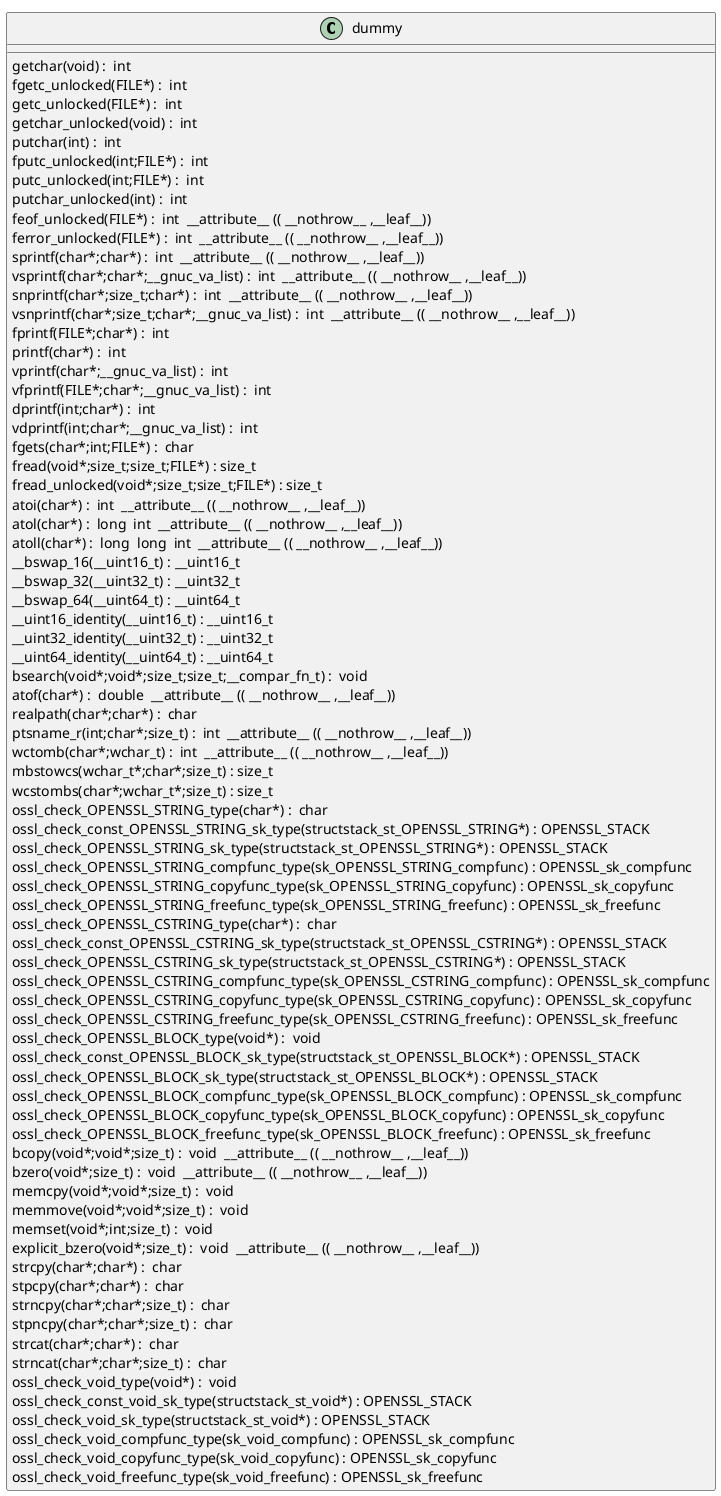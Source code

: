 @startuml
!pragma layout smetana
class dummy {
getchar(void) :  int  [[[./../../.././qc/crypto/evp/pmeth_gn.c.html#742]]]
fgetc_unlocked(FILE*) :  int  [[[./../../.././qc/crypto/evp/pmeth_gn.c.html#751]]]
getc_unlocked(FILE*) :  int  [[[./../../.././qc/crypto/evp/pmeth_gn.c.html#761]]]
getchar_unlocked(void) :  int  [[[./../../.././qc/crypto/evp/pmeth_gn.c.html#768]]]
putchar(int) :  int  [[[./../../.././qc/crypto/evp/pmeth_gn.c.html#777]]]
fputc_unlocked(int;FILE*) :  int  [[[./../../.././qc/crypto/evp/pmeth_gn.c.html#786]]]
putc_unlocked(int;FILE*) :  int  [[[./../../.././qc/crypto/evp/pmeth_gn.c.html#796]]]
putchar_unlocked(int) :  int  [[[./../../.././qc/crypto/evp/pmeth_gn.c.html#803]]]
feof_unlocked(FILE*) :  int  __attribute__ (( __nothrow__ ,__leaf__)) [[[./../../.././qc/crypto/evp/pmeth_gn.c.html#809]]]
ferror_unlocked(FILE*) :  int  __attribute__ (( __nothrow__ ,__leaf__)) [[[./../../.././qc/crypto/evp/pmeth_gn.c.html#816]]]
sprintf(char*;char*) :  int  __attribute__ (( __nothrow__ ,__leaf__)) [[[./../../.././qc/crypto/evp/pmeth_gn.c.html#835]]]
vsprintf(char*;char*;__gnuc_va_list) :  int  __attribute__ (( __nothrow__ ,__leaf__)) [[[./../../.././qc/crypto/evp/pmeth_gn.c.html#848]]]
snprintf(char*;size_t;char*) :  int  __attribute__ (( __nothrow__ ,__leaf__)) [[[./../../.././qc/crypto/evp/pmeth_gn.c.html#867]]]
vsnprintf(char*;size_t;char*;__gnuc_va_list) :  int  __attribute__ (( __nothrow__ ,__leaf__)) [[[./../../.././qc/crypto/evp/pmeth_gn.c.html#881]]]
fprintf(FILE*;char*) :  int  [[[./../../.././qc/crypto/evp/pmeth_gn.c.html#902]]]
printf(char*) :  int  [[[./../../.././qc/crypto/evp/pmeth_gn.c.html#909]]]
vprintf(char*;__gnuc_va_list) :  int  [[[./../../.././qc/crypto/evp/pmeth_gn.c.html#921]]]
vfprintf(FILE*;char*;__gnuc_va_list) :  int  [[[./../../.././qc/crypto/evp/pmeth_gn.c.html#931]]]
dprintf(int;char*) :  int  [[[./../../.././qc/crypto/evp/pmeth_gn.c.html#946]]]
vdprintf(int;char*;__gnuc_va_list) :  int  [[[./../../.././qc/crypto/evp/pmeth_gn.c.html#957]]]
fgets(char*;int;FILE*) :  char  [[[./../../.././qc/crypto/evp/pmeth_gn.c.html#976]]]
fread(void*;size_t;size_t;FILE*) : size_t [[[./../../.././qc/crypto/evp/pmeth_gn.c.html#1002]]]
fread_unlocked(void*;size_t;size_t;FILE*) : size_t [[[./../../.././qc/crypto/evp/pmeth_gn.c.html#1029]]]
atoi(char*) :  int  __attribute__ (( __nothrow__ ,__leaf__)) [[[./../../.././qc/crypto/evp/pmeth_gn.c.html#1189]]]
atol(char*) :  long  int  __attribute__ (( __nothrow__ ,__leaf__)) [[[./../../.././qc/crypto/evp/pmeth_gn.c.html#1194]]]
atoll(char*) :  long  long  int  __attribute__ (( __nothrow__ ,__leaf__)) [[[./../../.././qc/crypto/evp/pmeth_gn.c.html#1201]]]
__bswap_16(__uint16_t) : __uint16_t [[[./../../.././qc/crypto/evp/pmeth_gn.c.html#1354]]]
__bswap_32(__uint32_t) : __uint32_t [[[./../../.././qc/crypto/evp/pmeth_gn.c.html#1369]]]
__bswap_64(__uint64_t) : __uint64_t [[[./../../.././qc/crypto/evp/pmeth_gn.c.html#1379]]]
__uint16_identity(__uint16_t) : __uint16_t [[[./../../.././qc/crypto/evp/pmeth_gn.c.html#1391]]]
__uint32_identity(__uint32_t) : __uint32_t [[[./../../.././qc/crypto/evp/pmeth_gn.c.html#1397]]]
__uint64_identity(__uint64_t) : __uint64_t [[[./../../.././qc/crypto/evp/pmeth_gn.c.html#1403]]]
bsearch(void*;void*;size_t;size_t;__compar_fn_t) :  void  [[[./../../.././qc/crypto/evp/pmeth_gn.c.html#2071]]]
atof(char*) :  double  __attribute__ (( __nothrow__ ,__leaf__)) [[[./../../.././qc/crypto/evp/pmeth_gn.c.html#1]]]
realpath(char*;char*) :  char  [[[./../../.././qc/crypto/evp/pmeth_gn.c.html#1]]]
ptsname_r(int;char*;size_t) :  int  __attribute__ (( __nothrow__ ,__leaf__)) [[[./../../.././qc/crypto/evp/pmeth_gn.c.html#1]]]
wctomb(char*;wchar_t) :  int  __attribute__ (( __nothrow__ ,__leaf__)) [[[./../../.././qc/crypto/evp/pmeth_gn.c.html#1]]]
mbstowcs(wchar_t*;char*;size_t) : size_t [[[./../../.././qc/crypto/evp/pmeth_gn.c.html#1]]]
wcstombs(char*;wchar_t*;size_t) : size_t [[[./../../.././qc/crypto/evp/pmeth_gn.c.html#1]]]
ossl_check_OPENSSL_STRING_type(char*) :  char  [[[./../../.././qc/crypto/evp/pmeth_gn.c.html#1]]]
ossl_check_const_OPENSSL_STRING_sk_type(structstack_st_OPENSSL_STRING*) : OPENSSL_STACK [[[./../../.././qc/crypto/evp/pmeth_gn.c.html#1]]]
ossl_check_OPENSSL_STRING_sk_type(structstack_st_OPENSSL_STRING*) : OPENSSL_STACK [[[./../../.././qc/crypto/evp/pmeth_gn.c.html#1]]]
ossl_check_OPENSSL_STRING_compfunc_type(sk_OPENSSL_STRING_compfunc) : OPENSSL_sk_compfunc [[[./../../.././qc/crypto/evp/pmeth_gn.c.html#1]]]
ossl_check_OPENSSL_STRING_copyfunc_type(sk_OPENSSL_STRING_copyfunc) : OPENSSL_sk_copyfunc [[[./../../.././qc/crypto/evp/pmeth_gn.c.html#1]]]
ossl_check_OPENSSL_STRING_freefunc_type(sk_OPENSSL_STRING_freefunc) : OPENSSL_sk_freefunc [[[./../../.././qc/crypto/evp/pmeth_gn.c.html#1]]]
ossl_check_OPENSSL_CSTRING_type(char*) :  char  [[[./../../.././qc/crypto/evp/pmeth_gn.c.html#1]]]
ossl_check_const_OPENSSL_CSTRING_sk_type(structstack_st_OPENSSL_CSTRING*) : OPENSSL_STACK [[[./../../.././qc/crypto/evp/pmeth_gn.c.html#1]]]
ossl_check_OPENSSL_CSTRING_sk_type(structstack_st_OPENSSL_CSTRING*) : OPENSSL_STACK [[[./../../.././qc/crypto/evp/pmeth_gn.c.html#1]]]
ossl_check_OPENSSL_CSTRING_compfunc_type(sk_OPENSSL_CSTRING_compfunc) : OPENSSL_sk_compfunc [[[./../../.././qc/crypto/evp/pmeth_gn.c.html#1]]]
ossl_check_OPENSSL_CSTRING_copyfunc_type(sk_OPENSSL_CSTRING_copyfunc) : OPENSSL_sk_copyfunc [[[./../../.././qc/crypto/evp/pmeth_gn.c.html#1]]]
ossl_check_OPENSSL_CSTRING_freefunc_type(sk_OPENSSL_CSTRING_freefunc) : OPENSSL_sk_freefunc [[[./../../.././qc/crypto/evp/pmeth_gn.c.html#1]]]
ossl_check_OPENSSL_BLOCK_type(void*) :  void  [[[./../../.././qc/crypto/evp/pmeth_gn.c.html#1]]]
ossl_check_const_OPENSSL_BLOCK_sk_type(structstack_st_OPENSSL_BLOCK*) : OPENSSL_STACK [[[./../../.././qc/crypto/evp/pmeth_gn.c.html#1]]]
ossl_check_OPENSSL_BLOCK_sk_type(structstack_st_OPENSSL_BLOCK*) : OPENSSL_STACK [[[./../../.././qc/crypto/evp/pmeth_gn.c.html#1]]]
ossl_check_OPENSSL_BLOCK_compfunc_type(sk_OPENSSL_BLOCK_compfunc) : OPENSSL_sk_compfunc [[[./../../.././qc/crypto/evp/pmeth_gn.c.html#1]]]
ossl_check_OPENSSL_BLOCK_copyfunc_type(sk_OPENSSL_BLOCK_copyfunc) : OPENSSL_sk_copyfunc [[[./../../.././qc/crypto/evp/pmeth_gn.c.html#1]]]
ossl_check_OPENSSL_BLOCK_freefunc_type(sk_OPENSSL_BLOCK_freefunc) : OPENSSL_sk_freefunc [[[./../../.././qc/crypto/evp/pmeth_gn.c.html#1]]]
bcopy(void*;void*;size_t) :  void  __attribute__ (( __nothrow__ ,__leaf__)) [[[./../../.././qc/crypto/evp/pmeth_gn.c.html#1]]]
bzero(void*;size_t) :  void  __attribute__ (( __nothrow__ ,__leaf__)) [[[./../../.././qc/crypto/evp/pmeth_gn.c.html#1]]]
memcpy(void*;void*;size_t) :  void  [[[./../../.././qc/crypto/evp/pmeth_gn.c.html#1]]]
memmove(void*;void*;size_t) :  void  [[[./../../.././qc/crypto/evp/pmeth_gn.c.html#1]]]
memset(void*;int;size_t) :  void  [[[./../../.././qc/crypto/evp/pmeth_gn.c.html#1]]]
explicit_bzero(void*;size_t) :  void  __attribute__ (( __nothrow__ ,__leaf__)) [[[./../../.././qc/crypto/evp/pmeth_gn.c.html#1]]]
strcpy(char*;char*) :  char  [[[./../../.././qc/crypto/evp/pmeth_gn.c.html#1]]]
stpcpy(char*;char*) :  char  [[[./../../.././qc/crypto/evp/pmeth_gn.c.html#1]]]
strncpy(char*;char*;size_t) :  char  [[[./../../.././qc/crypto/evp/pmeth_gn.c.html#1]]]
stpncpy(char*;char*;size_t) :  char  [[[./../../.././qc/crypto/evp/pmeth_gn.c.html#1]]]
strcat(char*;char*) :  char  [[[./../../.././qc/crypto/evp/pmeth_gn.c.html#1]]]
strncat(char*;char*;size_t) :  char  [[[./../../.././qc/crypto/evp/pmeth_gn.c.html#1]]]
ossl_check_void_type(void*) :  void  [[[./../../.././qc/crypto/evp/pmeth_gn.c.html#1]]]
ossl_check_const_void_sk_type(structstack_st_void*) : OPENSSL_STACK [[[./../../.././qc/crypto/evp/pmeth_gn.c.html#1]]]
ossl_check_void_sk_type(structstack_st_void*) : OPENSSL_STACK [[[./../../.././qc/crypto/evp/pmeth_gn.c.html#1]]]
ossl_check_void_compfunc_type(sk_void_compfunc) : OPENSSL_sk_compfunc [[[./../../.././qc/crypto/evp/pmeth_gn.c.html#1]]]
ossl_check_void_copyfunc_type(sk_void_copyfunc) : OPENSSL_sk_copyfunc [[[./../../.././qc/crypto/evp/pmeth_gn.c.html#1]]]
ossl_check_void_freefunc_type(sk_void_freefunc) : OPENSSL_sk_freefunc [[[./../../.././qc/crypto/evp/pmeth_gn.c.html#1]]]
} 
@enduml
